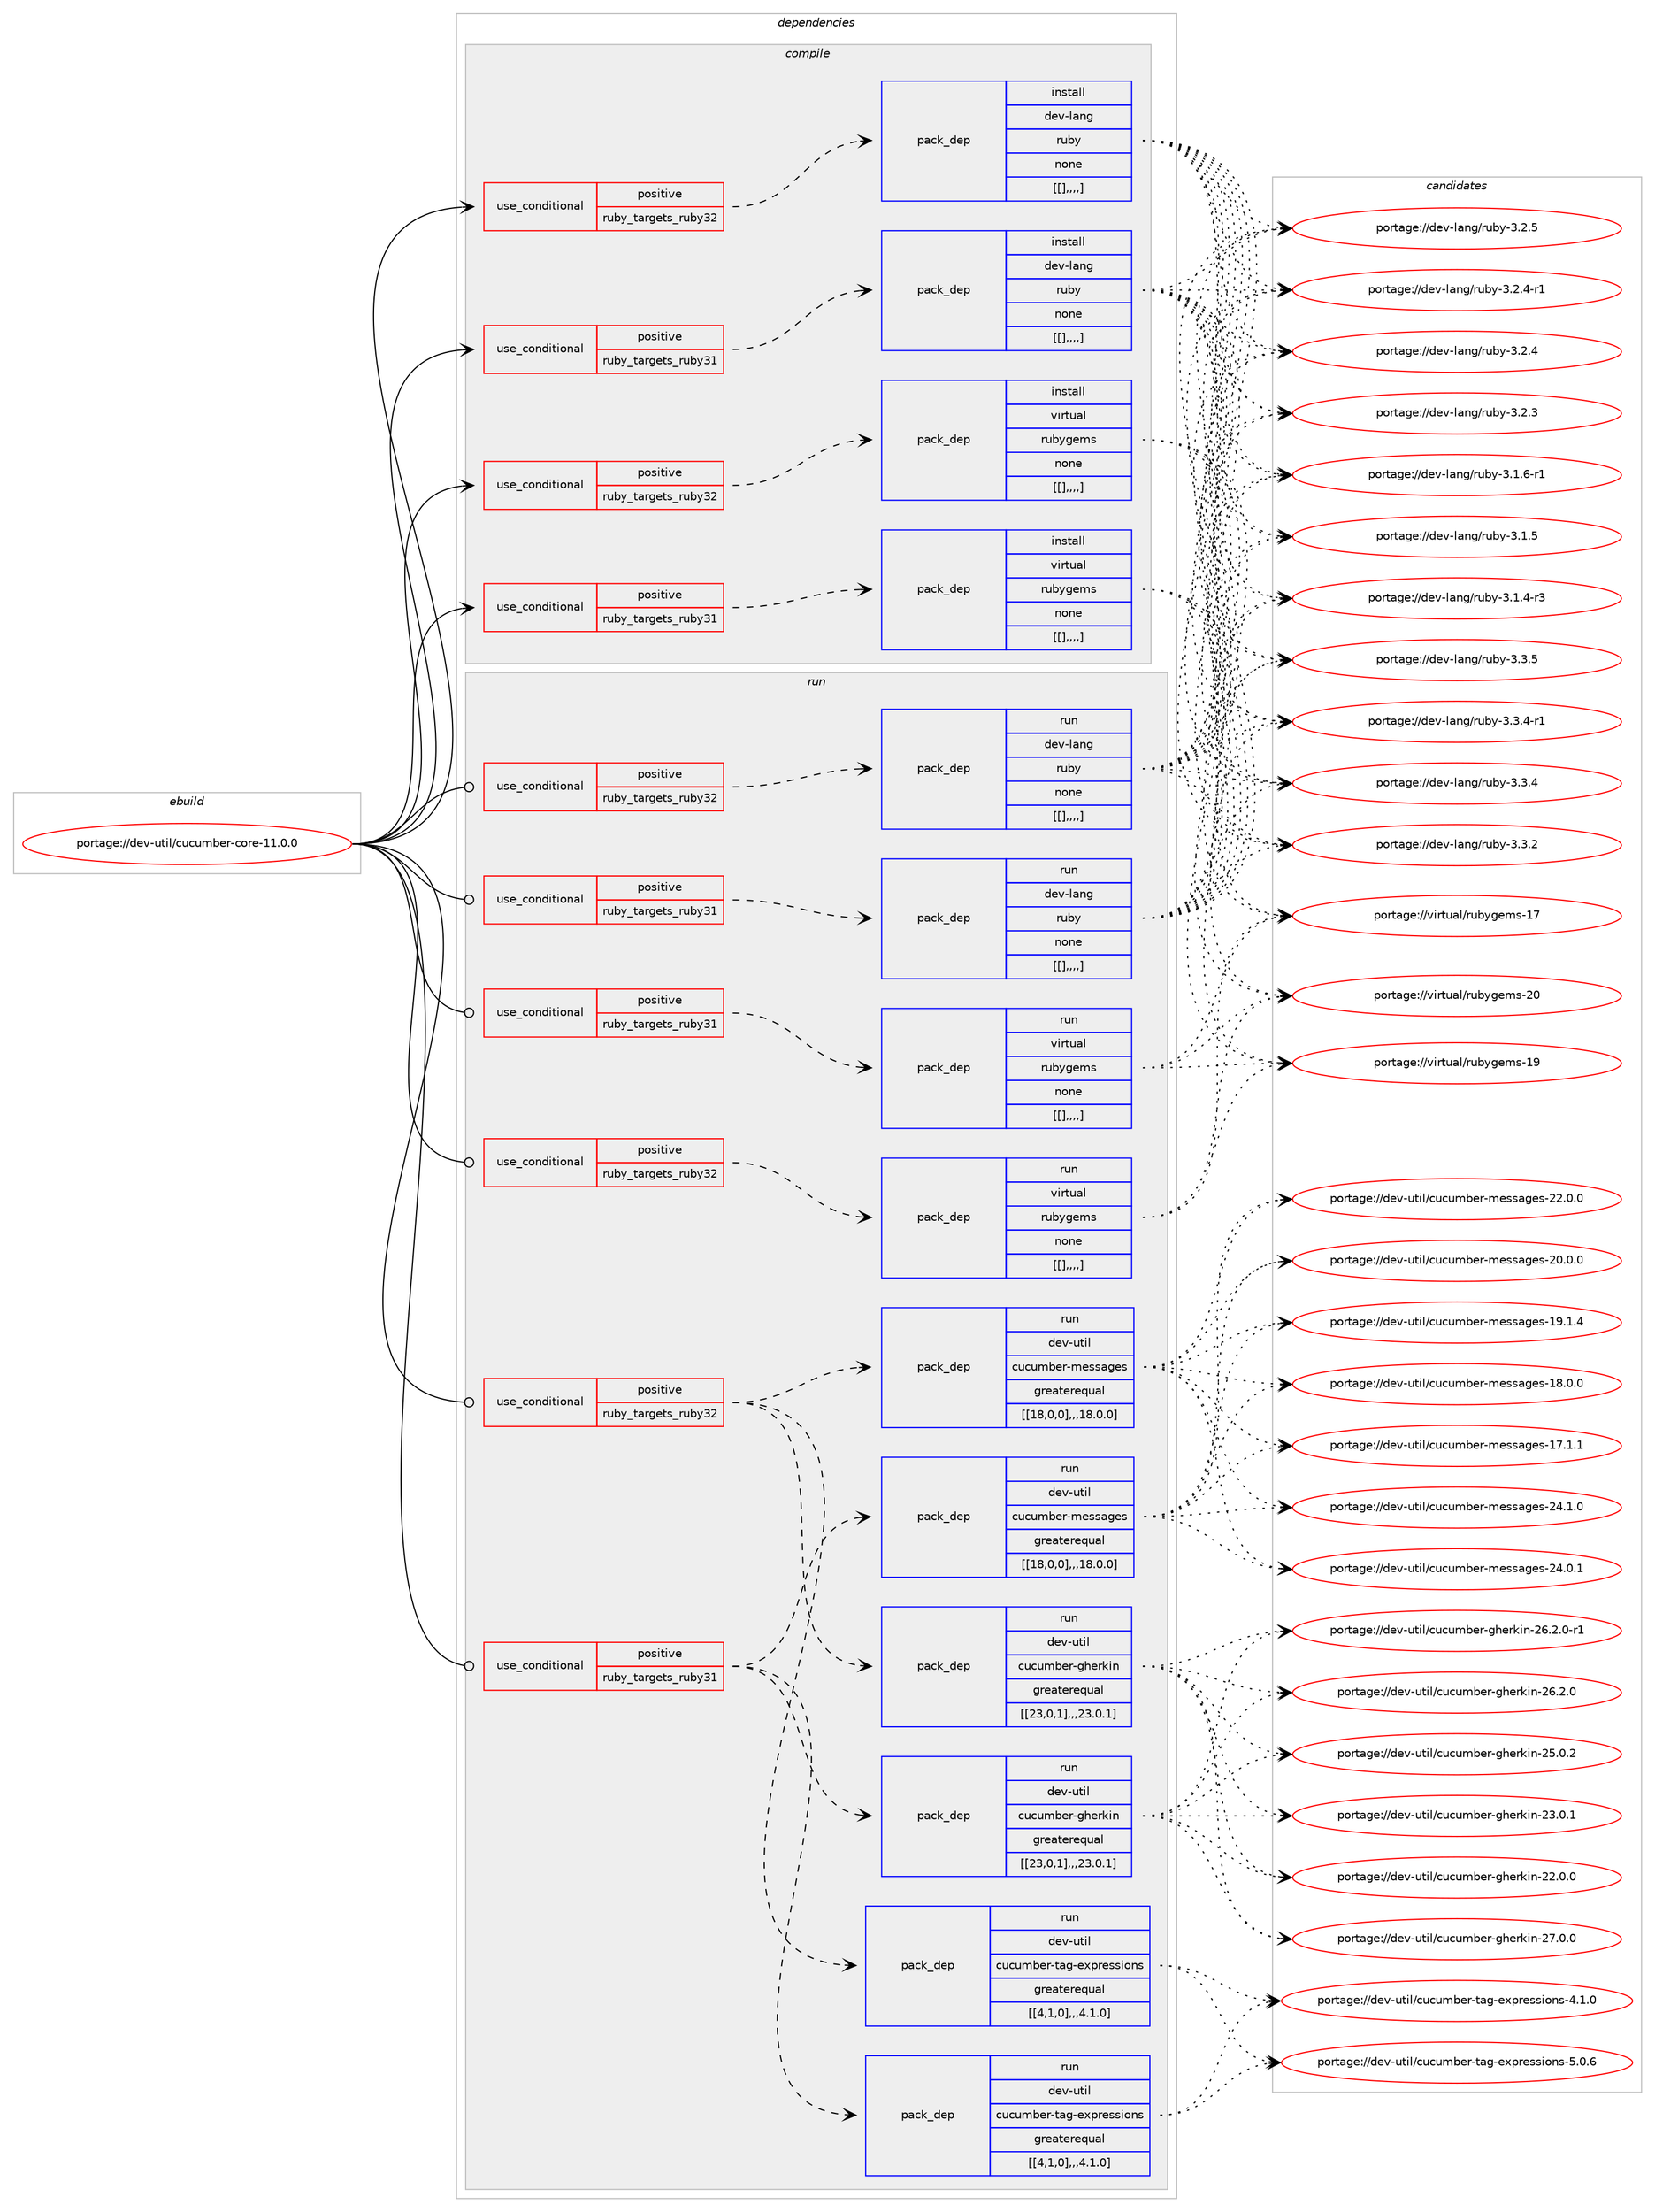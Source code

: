 digraph prolog {

# *************
# Graph options
# *************

newrank=true;
concentrate=true;
compound=true;
graph [rankdir=LR,fontname=Helvetica,fontsize=10,ranksep=1.5];#, ranksep=2.5, nodesep=0.2];
edge  [arrowhead=vee];
node  [fontname=Helvetica,fontsize=10];

# **********
# The ebuild
# **********

subgraph cluster_leftcol {
color=gray;
label=<<i>ebuild</i>>;
id [label="portage://dev-util/cucumber-core-11.0.0", color=red, width=4, href="../dev-util/cucumber-core-11.0.0.svg"];
}

# ****************
# The dependencies
# ****************

subgraph cluster_midcol {
color=gray;
label=<<i>dependencies</i>>;
subgraph cluster_compile {
fillcolor="#eeeeee";
style=filled;
label=<<i>compile</i>>;
subgraph cond61516 {
dependency216394 [label=<<TABLE BORDER="0" CELLBORDER="1" CELLSPACING="0" CELLPADDING="4"><TR><TD ROWSPAN="3" CELLPADDING="10">use_conditional</TD></TR><TR><TD>positive</TD></TR><TR><TD>ruby_targets_ruby31</TD></TR></TABLE>>, shape=none, color=red];
subgraph pack153482 {
dependency216395 [label=<<TABLE BORDER="0" CELLBORDER="1" CELLSPACING="0" CELLPADDING="4" WIDTH="220"><TR><TD ROWSPAN="6" CELLPADDING="30">pack_dep</TD></TR><TR><TD WIDTH="110">install</TD></TR><TR><TD>dev-lang</TD></TR><TR><TD>ruby</TD></TR><TR><TD>none</TD></TR><TR><TD>[[],,,,]</TD></TR></TABLE>>, shape=none, color=blue];
}
dependency216394:e -> dependency216395:w [weight=20,style="dashed",arrowhead="vee"];
}
id:e -> dependency216394:w [weight=20,style="solid",arrowhead="vee"];
subgraph cond61517 {
dependency216396 [label=<<TABLE BORDER="0" CELLBORDER="1" CELLSPACING="0" CELLPADDING="4"><TR><TD ROWSPAN="3" CELLPADDING="10">use_conditional</TD></TR><TR><TD>positive</TD></TR><TR><TD>ruby_targets_ruby31</TD></TR></TABLE>>, shape=none, color=red];
subgraph pack153483 {
dependency216397 [label=<<TABLE BORDER="0" CELLBORDER="1" CELLSPACING="0" CELLPADDING="4" WIDTH="220"><TR><TD ROWSPAN="6" CELLPADDING="30">pack_dep</TD></TR><TR><TD WIDTH="110">install</TD></TR><TR><TD>virtual</TD></TR><TR><TD>rubygems</TD></TR><TR><TD>none</TD></TR><TR><TD>[[],,,,]</TD></TR></TABLE>>, shape=none, color=blue];
}
dependency216396:e -> dependency216397:w [weight=20,style="dashed",arrowhead="vee"];
}
id:e -> dependency216396:w [weight=20,style="solid",arrowhead="vee"];
subgraph cond61518 {
dependency216398 [label=<<TABLE BORDER="0" CELLBORDER="1" CELLSPACING="0" CELLPADDING="4"><TR><TD ROWSPAN="3" CELLPADDING="10">use_conditional</TD></TR><TR><TD>positive</TD></TR><TR><TD>ruby_targets_ruby32</TD></TR></TABLE>>, shape=none, color=red];
subgraph pack153484 {
dependency216399 [label=<<TABLE BORDER="0" CELLBORDER="1" CELLSPACING="0" CELLPADDING="4" WIDTH="220"><TR><TD ROWSPAN="6" CELLPADDING="30">pack_dep</TD></TR><TR><TD WIDTH="110">install</TD></TR><TR><TD>dev-lang</TD></TR><TR><TD>ruby</TD></TR><TR><TD>none</TD></TR><TR><TD>[[],,,,]</TD></TR></TABLE>>, shape=none, color=blue];
}
dependency216398:e -> dependency216399:w [weight=20,style="dashed",arrowhead="vee"];
}
id:e -> dependency216398:w [weight=20,style="solid",arrowhead="vee"];
subgraph cond61519 {
dependency216400 [label=<<TABLE BORDER="0" CELLBORDER="1" CELLSPACING="0" CELLPADDING="4"><TR><TD ROWSPAN="3" CELLPADDING="10">use_conditional</TD></TR><TR><TD>positive</TD></TR><TR><TD>ruby_targets_ruby32</TD></TR></TABLE>>, shape=none, color=red];
subgraph pack153485 {
dependency216401 [label=<<TABLE BORDER="0" CELLBORDER="1" CELLSPACING="0" CELLPADDING="4" WIDTH="220"><TR><TD ROWSPAN="6" CELLPADDING="30">pack_dep</TD></TR><TR><TD WIDTH="110">install</TD></TR><TR><TD>virtual</TD></TR><TR><TD>rubygems</TD></TR><TR><TD>none</TD></TR><TR><TD>[[],,,,]</TD></TR></TABLE>>, shape=none, color=blue];
}
dependency216400:e -> dependency216401:w [weight=20,style="dashed",arrowhead="vee"];
}
id:e -> dependency216400:w [weight=20,style="solid",arrowhead="vee"];
}
subgraph cluster_compileandrun {
fillcolor="#eeeeee";
style=filled;
label=<<i>compile and run</i>>;
}
subgraph cluster_run {
fillcolor="#eeeeee";
style=filled;
label=<<i>run</i>>;
subgraph cond61520 {
dependency216402 [label=<<TABLE BORDER="0" CELLBORDER="1" CELLSPACING="0" CELLPADDING="4"><TR><TD ROWSPAN="3" CELLPADDING="10">use_conditional</TD></TR><TR><TD>positive</TD></TR><TR><TD>ruby_targets_ruby31</TD></TR></TABLE>>, shape=none, color=red];
subgraph pack153486 {
dependency216403 [label=<<TABLE BORDER="0" CELLBORDER="1" CELLSPACING="0" CELLPADDING="4" WIDTH="220"><TR><TD ROWSPAN="6" CELLPADDING="30">pack_dep</TD></TR><TR><TD WIDTH="110">run</TD></TR><TR><TD>dev-lang</TD></TR><TR><TD>ruby</TD></TR><TR><TD>none</TD></TR><TR><TD>[[],,,,]</TD></TR></TABLE>>, shape=none, color=blue];
}
dependency216402:e -> dependency216403:w [weight=20,style="dashed",arrowhead="vee"];
}
id:e -> dependency216402:w [weight=20,style="solid",arrowhead="odot"];
subgraph cond61521 {
dependency216404 [label=<<TABLE BORDER="0" CELLBORDER="1" CELLSPACING="0" CELLPADDING="4"><TR><TD ROWSPAN="3" CELLPADDING="10">use_conditional</TD></TR><TR><TD>positive</TD></TR><TR><TD>ruby_targets_ruby31</TD></TR></TABLE>>, shape=none, color=red];
subgraph pack153487 {
dependency216405 [label=<<TABLE BORDER="0" CELLBORDER="1" CELLSPACING="0" CELLPADDING="4" WIDTH="220"><TR><TD ROWSPAN="6" CELLPADDING="30">pack_dep</TD></TR><TR><TD WIDTH="110">run</TD></TR><TR><TD>dev-util</TD></TR><TR><TD>cucumber-gherkin</TD></TR><TR><TD>greaterequal</TD></TR><TR><TD>[[23,0,1],,,23.0.1]</TD></TR></TABLE>>, shape=none, color=blue];
}
dependency216404:e -> dependency216405:w [weight=20,style="dashed",arrowhead="vee"];
subgraph pack153488 {
dependency216406 [label=<<TABLE BORDER="0" CELLBORDER="1" CELLSPACING="0" CELLPADDING="4" WIDTH="220"><TR><TD ROWSPAN="6" CELLPADDING="30">pack_dep</TD></TR><TR><TD WIDTH="110">run</TD></TR><TR><TD>dev-util</TD></TR><TR><TD>cucumber-messages</TD></TR><TR><TD>greaterequal</TD></TR><TR><TD>[[18,0,0],,,18.0.0]</TD></TR></TABLE>>, shape=none, color=blue];
}
dependency216404:e -> dependency216406:w [weight=20,style="dashed",arrowhead="vee"];
subgraph pack153489 {
dependency216407 [label=<<TABLE BORDER="0" CELLBORDER="1" CELLSPACING="0" CELLPADDING="4" WIDTH="220"><TR><TD ROWSPAN="6" CELLPADDING="30">pack_dep</TD></TR><TR><TD WIDTH="110">run</TD></TR><TR><TD>dev-util</TD></TR><TR><TD>cucumber-tag-expressions</TD></TR><TR><TD>greaterequal</TD></TR><TR><TD>[[4,1,0],,,4.1.0]</TD></TR></TABLE>>, shape=none, color=blue];
}
dependency216404:e -> dependency216407:w [weight=20,style="dashed",arrowhead="vee"];
}
id:e -> dependency216404:w [weight=20,style="solid",arrowhead="odot"];
subgraph cond61522 {
dependency216408 [label=<<TABLE BORDER="0" CELLBORDER="1" CELLSPACING="0" CELLPADDING="4"><TR><TD ROWSPAN="3" CELLPADDING="10">use_conditional</TD></TR><TR><TD>positive</TD></TR><TR><TD>ruby_targets_ruby31</TD></TR></TABLE>>, shape=none, color=red];
subgraph pack153490 {
dependency216409 [label=<<TABLE BORDER="0" CELLBORDER="1" CELLSPACING="0" CELLPADDING="4" WIDTH="220"><TR><TD ROWSPAN="6" CELLPADDING="30">pack_dep</TD></TR><TR><TD WIDTH="110">run</TD></TR><TR><TD>virtual</TD></TR><TR><TD>rubygems</TD></TR><TR><TD>none</TD></TR><TR><TD>[[],,,,]</TD></TR></TABLE>>, shape=none, color=blue];
}
dependency216408:e -> dependency216409:w [weight=20,style="dashed",arrowhead="vee"];
}
id:e -> dependency216408:w [weight=20,style="solid",arrowhead="odot"];
subgraph cond61523 {
dependency216410 [label=<<TABLE BORDER="0" CELLBORDER="1" CELLSPACING="0" CELLPADDING="4"><TR><TD ROWSPAN="3" CELLPADDING="10">use_conditional</TD></TR><TR><TD>positive</TD></TR><TR><TD>ruby_targets_ruby32</TD></TR></TABLE>>, shape=none, color=red];
subgraph pack153491 {
dependency216411 [label=<<TABLE BORDER="0" CELLBORDER="1" CELLSPACING="0" CELLPADDING="4" WIDTH="220"><TR><TD ROWSPAN="6" CELLPADDING="30">pack_dep</TD></TR><TR><TD WIDTH="110">run</TD></TR><TR><TD>dev-lang</TD></TR><TR><TD>ruby</TD></TR><TR><TD>none</TD></TR><TR><TD>[[],,,,]</TD></TR></TABLE>>, shape=none, color=blue];
}
dependency216410:e -> dependency216411:w [weight=20,style="dashed",arrowhead="vee"];
}
id:e -> dependency216410:w [weight=20,style="solid",arrowhead="odot"];
subgraph cond61524 {
dependency216412 [label=<<TABLE BORDER="0" CELLBORDER="1" CELLSPACING="0" CELLPADDING="4"><TR><TD ROWSPAN="3" CELLPADDING="10">use_conditional</TD></TR><TR><TD>positive</TD></TR><TR><TD>ruby_targets_ruby32</TD></TR></TABLE>>, shape=none, color=red];
subgraph pack153492 {
dependency216413 [label=<<TABLE BORDER="0" CELLBORDER="1" CELLSPACING="0" CELLPADDING="4" WIDTH="220"><TR><TD ROWSPAN="6" CELLPADDING="30">pack_dep</TD></TR><TR><TD WIDTH="110">run</TD></TR><TR><TD>dev-util</TD></TR><TR><TD>cucumber-gherkin</TD></TR><TR><TD>greaterequal</TD></TR><TR><TD>[[23,0,1],,,23.0.1]</TD></TR></TABLE>>, shape=none, color=blue];
}
dependency216412:e -> dependency216413:w [weight=20,style="dashed",arrowhead="vee"];
subgraph pack153493 {
dependency216414 [label=<<TABLE BORDER="0" CELLBORDER="1" CELLSPACING="0" CELLPADDING="4" WIDTH="220"><TR><TD ROWSPAN="6" CELLPADDING="30">pack_dep</TD></TR><TR><TD WIDTH="110">run</TD></TR><TR><TD>dev-util</TD></TR><TR><TD>cucumber-messages</TD></TR><TR><TD>greaterequal</TD></TR><TR><TD>[[18,0,0],,,18.0.0]</TD></TR></TABLE>>, shape=none, color=blue];
}
dependency216412:e -> dependency216414:w [weight=20,style="dashed",arrowhead="vee"];
subgraph pack153494 {
dependency216415 [label=<<TABLE BORDER="0" CELLBORDER="1" CELLSPACING="0" CELLPADDING="4" WIDTH="220"><TR><TD ROWSPAN="6" CELLPADDING="30">pack_dep</TD></TR><TR><TD WIDTH="110">run</TD></TR><TR><TD>dev-util</TD></TR><TR><TD>cucumber-tag-expressions</TD></TR><TR><TD>greaterequal</TD></TR><TR><TD>[[4,1,0],,,4.1.0]</TD></TR></TABLE>>, shape=none, color=blue];
}
dependency216412:e -> dependency216415:w [weight=20,style="dashed",arrowhead="vee"];
}
id:e -> dependency216412:w [weight=20,style="solid",arrowhead="odot"];
subgraph cond61525 {
dependency216416 [label=<<TABLE BORDER="0" CELLBORDER="1" CELLSPACING="0" CELLPADDING="4"><TR><TD ROWSPAN="3" CELLPADDING="10">use_conditional</TD></TR><TR><TD>positive</TD></TR><TR><TD>ruby_targets_ruby32</TD></TR></TABLE>>, shape=none, color=red];
subgraph pack153495 {
dependency216417 [label=<<TABLE BORDER="0" CELLBORDER="1" CELLSPACING="0" CELLPADDING="4" WIDTH="220"><TR><TD ROWSPAN="6" CELLPADDING="30">pack_dep</TD></TR><TR><TD WIDTH="110">run</TD></TR><TR><TD>virtual</TD></TR><TR><TD>rubygems</TD></TR><TR><TD>none</TD></TR><TR><TD>[[],,,,]</TD></TR></TABLE>>, shape=none, color=blue];
}
dependency216416:e -> dependency216417:w [weight=20,style="dashed",arrowhead="vee"];
}
id:e -> dependency216416:w [weight=20,style="solid",arrowhead="odot"];
}
}

# **************
# The candidates
# **************

subgraph cluster_choices {
rank=same;
color=gray;
label=<<i>candidates</i>>;

subgraph choice153482 {
color=black;
nodesep=1;
choice10010111845108971101034711411798121455146514653 [label="portage://dev-lang/ruby-3.3.5", color=red, width=4,href="../dev-lang/ruby-3.3.5.svg"];
choice100101118451089711010347114117981214551465146524511449 [label="portage://dev-lang/ruby-3.3.4-r1", color=red, width=4,href="../dev-lang/ruby-3.3.4-r1.svg"];
choice10010111845108971101034711411798121455146514652 [label="portage://dev-lang/ruby-3.3.4", color=red, width=4,href="../dev-lang/ruby-3.3.4.svg"];
choice10010111845108971101034711411798121455146514650 [label="portage://dev-lang/ruby-3.3.2", color=red, width=4,href="../dev-lang/ruby-3.3.2.svg"];
choice10010111845108971101034711411798121455146504653 [label="portage://dev-lang/ruby-3.2.5", color=red, width=4,href="../dev-lang/ruby-3.2.5.svg"];
choice100101118451089711010347114117981214551465046524511449 [label="portage://dev-lang/ruby-3.2.4-r1", color=red, width=4,href="../dev-lang/ruby-3.2.4-r1.svg"];
choice10010111845108971101034711411798121455146504652 [label="portage://dev-lang/ruby-3.2.4", color=red, width=4,href="../dev-lang/ruby-3.2.4.svg"];
choice10010111845108971101034711411798121455146504651 [label="portage://dev-lang/ruby-3.2.3", color=red, width=4,href="../dev-lang/ruby-3.2.3.svg"];
choice100101118451089711010347114117981214551464946544511449 [label="portage://dev-lang/ruby-3.1.6-r1", color=red, width=4,href="../dev-lang/ruby-3.1.6-r1.svg"];
choice10010111845108971101034711411798121455146494653 [label="portage://dev-lang/ruby-3.1.5", color=red, width=4,href="../dev-lang/ruby-3.1.5.svg"];
choice100101118451089711010347114117981214551464946524511451 [label="portage://dev-lang/ruby-3.1.4-r3", color=red, width=4,href="../dev-lang/ruby-3.1.4-r3.svg"];
dependency216395:e -> choice10010111845108971101034711411798121455146514653:w [style=dotted,weight="100"];
dependency216395:e -> choice100101118451089711010347114117981214551465146524511449:w [style=dotted,weight="100"];
dependency216395:e -> choice10010111845108971101034711411798121455146514652:w [style=dotted,weight="100"];
dependency216395:e -> choice10010111845108971101034711411798121455146514650:w [style=dotted,weight="100"];
dependency216395:e -> choice10010111845108971101034711411798121455146504653:w [style=dotted,weight="100"];
dependency216395:e -> choice100101118451089711010347114117981214551465046524511449:w [style=dotted,weight="100"];
dependency216395:e -> choice10010111845108971101034711411798121455146504652:w [style=dotted,weight="100"];
dependency216395:e -> choice10010111845108971101034711411798121455146504651:w [style=dotted,weight="100"];
dependency216395:e -> choice100101118451089711010347114117981214551464946544511449:w [style=dotted,weight="100"];
dependency216395:e -> choice10010111845108971101034711411798121455146494653:w [style=dotted,weight="100"];
dependency216395:e -> choice100101118451089711010347114117981214551464946524511451:w [style=dotted,weight="100"];
}
subgraph choice153483 {
color=black;
nodesep=1;
choice118105114116117971084711411798121103101109115455048 [label="portage://virtual/rubygems-20", color=red, width=4,href="../virtual/rubygems-20.svg"];
choice118105114116117971084711411798121103101109115454957 [label="portage://virtual/rubygems-19", color=red, width=4,href="../virtual/rubygems-19.svg"];
choice118105114116117971084711411798121103101109115454955 [label="portage://virtual/rubygems-17", color=red, width=4,href="../virtual/rubygems-17.svg"];
dependency216397:e -> choice118105114116117971084711411798121103101109115455048:w [style=dotted,weight="100"];
dependency216397:e -> choice118105114116117971084711411798121103101109115454957:w [style=dotted,weight="100"];
dependency216397:e -> choice118105114116117971084711411798121103101109115454955:w [style=dotted,weight="100"];
}
subgraph choice153484 {
color=black;
nodesep=1;
choice10010111845108971101034711411798121455146514653 [label="portage://dev-lang/ruby-3.3.5", color=red, width=4,href="../dev-lang/ruby-3.3.5.svg"];
choice100101118451089711010347114117981214551465146524511449 [label="portage://dev-lang/ruby-3.3.4-r1", color=red, width=4,href="../dev-lang/ruby-3.3.4-r1.svg"];
choice10010111845108971101034711411798121455146514652 [label="portage://dev-lang/ruby-3.3.4", color=red, width=4,href="../dev-lang/ruby-3.3.4.svg"];
choice10010111845108971101034711411798121455146514650 [label="portage://dev-lang/ruby-3.3.2", color=red, width=4,href="../dev-lang/ruby-3.3.2.svg"];
choice10010111845108971101034711411798121455146504653 [label="portage://dev-lang/ruby-3.2.5", color=red, width=4,href="../dev-lang/ruby-3.2.5.svg"];
choice100101118451089711010347114117981214551465046524511449 [label="portage://dev-lang/ruby-3.2.4-r1", color=red, width=4,href="../dev-lang/ruby-3.2.4-r1.svg"];
choice10010111845108971101034711411798121455146504652 [label="portage://dev-lang/ruby-3.2.4", color=red, width=4,href="../dev-lang/ruby-3.2.4.svg"];
choice10010111845108971101034711411798121455146504651 [label="portage://dev-lang/ruby-3.2.3", color=red, width=4,href="../dev-lang/ruby-3.2.3.svg"];
choice100101118451089711010347114117981214551464946544511449 [label="portage://dev-lang/ruby-3.1.6-r1", color=red, width=4,href="../dev-lang/ruby-3.1.6-r1.svg"];
choice10010111845108971101034711411798121455146494653 [label="portage://dev-lang/ruby-3.1.5", color=red, width=4,href="../dev-lang/ruby-3.1.5.svg"];
choice100101118451089711010347114117981214551464946524511451 [label="portage://dev-lang/ruby-3.1.4-r3", color=red, width=4,href="../dev-lang/ruby-3.1.4-r3.svg"];
dependency216399:e -> choice10010111845108971101034711411798121455146514653:w [style=dotted,weight="100"];
dependency216399:e -> choice100101118451089711010347114117981214551465146524511449:w [style=dotted,weight="100"];
dependency216399:e -> choice10010111845108971101034711411798121455146514652:w [style=dotted,weight="100"];
dependency216399:e -> choice10010111845108971101034711411798121455146514650:w [style=dotted,weight="100"];
dependency216399:e -> choice10010111845108971101034711411798121455146504653:w [style=dotted,weight="100"];
dependency216399:e -> choice100101118451089711010347114117981214551465046524511449:w [style=dotted,weight="100"];
dependency216399:e -> choice10010111845108971101034711411798121455146504652:w [style=dotted,weight="100"];
dependency216399:e -> choice10010111845108971101034711411798121455146504651:w [style=dotted,weight="100"];
dependency216399:e -> choice100101118451089711010347114117981214551464946544511449:w [style=dotted,weight="100"];
dependency216399:e -> choice10010111845108971101034711411798121455146494653:w [style=dotted,weight="100"];
dependency216399:e -> choice100101118451089711010347114117981214551464946524511451:w [style=dotted,weight="100"];
}
subgraph choice153485 {
color=black;
nodesep=1;
choice118105114116117971084711411798121103101109115455048 [label="portage://virtual/rubygems-20", color=red, width=4,href="../virtual/rubygems-20.svg"];
choice118105114116117971084711411798121103101109115454957 [label="portage://virtual/rubygems-19", color=red, width=4,href="../virtual/rubygems-19.svg"];
choice118105114116117971084711411798121103101109115454955 [label="portage://virtual/rubygems-17", color=red, width=4,href="../virtual/rubygems-17.svg"];
dependency216401:e -> choice118105114116117971084711411798121103101109115455048:w [style=dotted,weight="100"];
dependency216401:e -> choice118105114116117971084711411798121103101109115454957:w [style=dotted,weight="100"];
dependency216401:e -> choice118105114116117971084711411798121103101109115454955:w [style=dotted,weight="100"];
}
subgraph choice153486 {
color=black;
nodesep=1;
choice10010111845108971101034711411798121455146514653 [label="portage://dev-lang/ruby-3.3.5", color=red, width=4,href="../dev-lang/ruby-3.3.5.svg"];
choice100101118451089711010347114117981214551465146524511449 [label="portage://dev-lang/ruby-3.3.4-r1", color=red, width=4,href="../dev-lang/ruby-3.3.4-r1.svg"];
choice10010111845108971101034711411798121455146514652 [label="portage://dev-lang/ruby-3.3.4", color=red, width=4,href="../dev-lang/ruby-3.3.4.svg"];
choice10010111845108971101034711411798121455146514650 [label="portage://dev-lang/ruby-3.3.2", color=red, width=4,href="../dev-lang/ruby-3.3.2.svg"];
choice10010111845108971101034711411798121455146504653 [label="portage://dev-lang/ruby-3.2.5", color=red, width=4,href="../dev-lang/ruby-3.2.5.svg"];
choice100101118451089711010347114117981214551465046524511449 [label="portage://dev-lang/ruby-3.2.4-r1", color=red, width=4,href="../dev-lang/ruby-3.2.4-r1.svg"];
choice10010111845108971101034711411798121455146504652 [label="portage://dev-lang/ruby-3.2.4", color=red, width=4,href="../dev-lang/ruby-3.2.4.svg"];
choice10010111845108971101034711411798121455146504651 [label="portage://dev-lang/ruby-3.2.3", color=red, width=4,href="../dev-lang/ruby-3.2.3.svg"];
choice100101118451089711010347114117981214551464946544511449 [label="portage://dev-lang/ruby-3.1.6-r1", color=red, width=4,href="../dev-lang/ruby-3.1.6-r1.svg"];
choice10010111845108971101034711411798121455146494653 [label="portage://dev-lang/ruby-3.1.5", color=red, width=4,href="../dev-lang/ruby-3.1.5.svg"];
choice100101118451089711010347114117981214551464946524511451 [label="portage://dev-lang/ruby-3.1.4-r3", color=red, width=4,href="../dev-lang/ruby-3.1.4-r3.svg"];
dependency216403:e -> choice10010111845108971101034711411798121455146514653:w [style=dotted,weight="100"];
dependency216403:e -> choice100101118451089711010347114117981214551465146524511449:w [style=dotted,weight="100"];
dependency216403:e -> choice10010111845108971101034711411798121455146514652:w [style=dotted,weight="100"];
dependency216403:e -> choice10010111845108971101034711411798121455146514650:w [style=dotted,weight="100"];
dependency216403:e -> choice10010111845108971101034711411798121455146504653:w [style=dotted,weight="100"];
dependency216403:e -> choice100101118451089711010347114117981214551465046524511449:w [style=dotted,weight="100"];
dependency216403:e -> choice10010111845108971101034711411798121455146504652:w [style=dotted,weight="100"];
dependency216403:e -> choice10010111845108971101034711411798121455146504651:w [style=dotted,weight="100"];
dependency216403:e -> choice100101118451089711010347114117981214551464946544511449:w [style=dotted,weight="100"];
dependency216403:e -> choice10010111845108971101034711411798121455146494653:w [style=dotted,weight="100"];
dependency216403:e -> choice100101118451089711010347114117981214551464946524511451:w [style=dotted,weight="100"];
}
subgraph choice153487 {
color=black;
nodesep=1;
choice10010111845117116105108479911799117109981011144510310410111410710511045505546484648 [label="portage://dev-util/cucumber-gherkin-27.0.0", color=red, width=4,href="../dev-util/cucumber-gherkin-27.0.0.svg"];
choice100101118451171161051084799117991171099810111445103104101114107105110455054465046484511449 [label="portage://dev-util/cucumber-gherkin-26.2.0-r1", color=red, width=4,href="../dev-util/cucumber-gherkin-26.2.0-r1.svg"];
choice10010111845117116105108479911799117109981011144510310410111410710511045505446504648 [label="portage://dev-util/cucumber-gherkin-26.2.0", color=red, width=4,href="../dev-util/cucumber-gherkin-26.2.0.svg"];
choice10010111845117116105108479911799117109981011144510310410111410710511045505346484650 [label="portage://dev-util/cucumber-gherkin-25.0.2", color=red, width=4,href="../dev-util/cucumber-gherkin-25.0.2.svg"];
choice10010111845117116105108479911799117109981011144510310410111410710511045505146484649 [label="portage://dev-util/cucumber-gherkin-23.0.1", color=red, width=4,href="../dev-util/cucumber-gherkin-23.0.1.svg"];
choice10010111845117116105108479911799117109981011144510310410111410710511045505046484648 [label="portage://dev-util/cucumber-gherkin-22.0.0", color=red, width=4,href="../dev-util/cucumber-gherkin-22.0.0.svg"];
dependency216405:e -> choice10010111845117116105108479911799117109981011144510310410111410710511045505546484648:w [style=dotted,weight="100"];
dependency216405:e -> choice100101118451171161051084799117991171099810111445103104101114107105110455054465046484511449:w [style=dotted,weight="100"];
dependency216405:e -> choice10010111845117116105108479911799117109981011144510310410111410710511045505446504648:w [style=dotted,weight="100"];
dependency216405:e -> choice10010111845117116105108479911799117109981011144510310410111410710511045505346484650:w [style=dotted,weight="100"];
dependency216405:e -> choice10010111845117116105108479911799117109981011144510310410111410710511045505146484649:w [style=dotted,weight="100"];
dependency216405:e -> choice10010111845117116105108479911799117109981011144510310410111410710511045505046484648:w [style=dotted,weight="100"];
}
subgraph choice153488 {
color=black;
nodesep=1;
choice1001011184511711610510847991179911710998101114451091011151159710310111545505246494648 [label="portage://dev-util/cucumber-messages-24.1.0", color=red, width=4,href="../dev-util/cucumber-messages-24.1.0.svg"];
choice1001011184511711610510847991179911710998101114451091011151159710310111545505246484649 [label="portage://dev-util/cucumber-messages-24.0.1", color=red, width=4,href="../dev-util/cucumber-messages-24.0.1.svg"];
choice1001011184511711610510847991179911710998101114451091011151159710310111545505046484648 [label="portage://dev-util/cucumber-messages-22.0.0", color=red, width=4,href="../dev-util/cucumber-messages-22.0.0.svg"];
choice1001011184511711610510847991179911710998101114451091011151159710310111545504846484648 [label="portage://dev-util/cucumber-messages-20.0.0", color=red, width=4,href="../dev-util/cucumber-messages-20.0.0.svg"];
choice1001011184511711610510847991179911710998101114451091011151159710310111545495746494652 [label="portage://dev-util/cucumber-messages-19.1.4", color=red, width=4,href="../dev-util/cucumber-messages-19.1.4.svg"];
choice1001011184511711610510847991179911710998101114451091011151159710310111545495646484648 [label="portage://dev-util/cucumber-messages-18.0.0", color=red, width=4,href="../dev-util/cucumber-messages-18.0.0.svg"];
choice1001011184511711610510847991179911710998101114451091011151159710310111545495546494649 [label="portage://dev-util/cucumber-messages-17.1.1", color=red, width=4,href="../dev-util/cucumber-messages-17.1.1.svg"];
dependency216406:e -> choice1001011184511711610510847991179911710998101114451091011151159710310111545505246494648:w [style=dotted,weight="100"];
dependency216406:e -> choice1001011184511711610510847991179911710998101114451091011151159710310111545505246484649:w [style=dotted,weight="100"];
dependency216406:e -> choice1001011184511711610510847991179911710998101114451091011151159710310111545505046484648:w [style=dotted,weight="100"];
dependency216406:e -> choice1001011184511711610510847991179911710998101114451091011151159710310111545504846484648:w [style=dotted,weight="100"];
dependency216406:e -> choice1001011184511711610510847991179911710998101114451091011151159710310111545495746494652:w [style=dotted,weight="100"];
dependency216406:e -> choice1001011184511711610510847991179911710998101114451091011151159710310111545495646484648:w [style=dotted,weight="100"];
dependency216406:e -> choice1001011184511711610510847991179911710998101114451091011151159710310111545495546494649:w [style=dotted,weight="100"];
}
subgraph choice153489 {
color=black;
nodesep=1;
choice1001011184511711610510847991179911710998101114451169710345101120112114101115115105111110115455346484654 [label="portage://dev-util/cucumber-tag-expressions-5.0.6", color=red, width=4,href="../dev-util/cucumber-tag-expressions-5.0.6.svg"];
choice1001011184511711610510847991179911710998101114451169710345101120112114101115115105111110115455246494648 [label="portage://dev-util/cucumber-tag-expressions-4.1.0", color=red, width=4,href="../dev-util/cucumber-tag-expressions-4.1.0.svg"];
dependency216407:e -> choice1001011184511711610510847991179911710998101114451169710345101120112114101115115105111110115455346484654:w [style=dotted,weight="100"];
dependency216407:e -> choice1001011184511711610510847991179911710998101114451169710345101120112114101115115105111110115455246494648:w [style=dotted,weight="100"];
}
subgraph choice153490 {
color=black;
nodesep=1;
choice118105114116117971084711411798121103101109115455048 [label="portage://virtual/rubygems-20", color=red, width=4,href="../virtual/rubygems-20.svg"];
choice118105114116117971084711411798121103101109115454957 [label="portage://virtual/rubygems-19", color=red, width=4,href="../virtual/rubygems-19.svg"];
choice118105114116117971084711411798121103101109115454955 [label="portage://virtual/rubygems-17", color=red, width=4,href="../virtual/rubygems-17.svg"];
dependency216409:e -> choice118105114116117971084711411798121103101109115455048:w [style=dotted,weight="100"];
dependency216409:e -> choice118105114116117971084711411798121103101109115454957:w [style=dotted,weight="100"];
dependency216409:e -> choice118105114116117971084711411798121103101109115454955:w [style=dotted,weight="100"];
}
subgraph choice153491 {
color=black;
nodesep=1;
choice10010111845108971101034711411798121455146514653 [label="portage://dev-lang/ruby-3.3.5", color=red, width=4,href="../dev-lang/ruby-3.3.5.svg"];
choice100101118451089711010347114117981214551465146524511449 [label="portage://dev-lang/ruby-3.3.4-r1", color=red, width=4,href="../dev-lang/ruby-3.3.4-r1.svg"];
choice10010111845108971101034711411798121455146514652 [label="portage://dev-lang/ruby-3.3.4", color=red, width=4,href="../dev-lang/ruby-3.3.4.svg"];
choice10010111845108971101034711411798121455146514650 [label="portage://dev-lang/ruby-3.3.2", color=red, width=4,href="../dev-lang/ruby-3.3.2.svg"];
choice10010111845108971101034711411798121455146504653 [label="portage://dev-lang/ruby-3.2.5", color=red, width=4,href="../dev-lang/ruby-3.2.5.svg"];
choice100101118451089711010347114117981214551465046524511449 [label="portage://dev-lang/ruby-3.2.4-r1", color=red, width=4,href="../dev-lang/ruby-3.2.4-r1.svg"];
choice10010111845108971101034711411798121455146504652 [label="portage://dev-lang/ruby-3.2.4", color=red, width=4,href="../dev-lang/ruby-3.2.4.svg"];
choice10010111845108971101034711411798121455146504651 [label="portage://dev-lang/ruby-3.2.3", color=red, width=4,href="../dev-lang/ruby-3.2.3.svg"];
choice100101118451089711010347114117981214551464946544511449 [label="portage://dev-lang/ruby-3.1.6-r1", color=red, width=4,href="../dev-lang/ruby-3.1.6-r1.svg"];
choice10010111845108971101034711411798121455146494653 [label="portage://dev-lang/ruby-3.1.5", color=red, width=4,href="../dev-lang/ruby-3.1.5.svg"];
choice100101118451089711010347114117981214551464946524511451 [label="portage://dev-lang/ruby-3.1.4-r3", color=red, width=4,href="../dev-lang/ruby-3.1.4-r3.svg"];
dependency216411:e -> choice10010111845108971101034711411798121455146514653:w [style=dotted,weight="100"];
dependency216411:e -> choice100101118451089711010347114117981214551465146524511449:w [style=dotted,weight="100"];
dependency216411:e -> choice10010111845108971101034711411798121455146514652:w [style=dotted,weight="100"];
dependency216411:e -> choice10010111845108971101034711411798121455146514650:w [style=dotted,weight="100"];
dependency216411:e -> choice10010111845108971101034711411798121455146504653:w [style=dotted,weight="100"];
dependency216411:e -> choice100101118451089711010347114117981214551465046524511449:w [style=dotted,weight="100"];
dependency216411:e -> choice10010111845108971101034711411798121455146504652:w [style=dotted,weight="100"];
dependency216411:e -> choice10010111845108971101034711411798121455146504651:w [style=dotted,weight="100"];
dependency216411:e -> choice100101118451089711010347114117981214551464946544511449:w [style=dotted,weight="100"];
dependency216411:e -> choice10010111845108971101034711411798121455146494653:w [style=dotted,weight="100"];
dependency216411:e -> choice100101118451089711010347114117981214551464946524511451:w [style=dotted,weight="100"];
}
subgraph choice153492 {
color=black;
nodesep=1;
choice10010111845117116105108479911799117109981011144510310410111410710511045505546484648 [label="portage://dev-util/cucumber-gherkin-27.0.0", color=red, width=4,href="../dev-util/cucumber-gherkin-27.0.0.svg"];
choice100101118451171161051084799117991171099810111445103104101114107105110455054465046484511449 [label="portage://dev-util/cucumber-gherkin-26.2.0-r1", color=red, width=4,href="../dev-util/cucumber-gherkin-26.2.0-r1.svg"];
choice10010111845117116105108479911799117109981011144510310410111410710511045505446504648 [label="portage://dev-util/cucumber-gherkin-26.2.0", color=red, width=4,href="../dev-util/cucumber-gherkin-26.2.0.svg"];
choice10010111845117116105108479911799117109981011144510310410111410710511045505346484650 [label="portage://dev-util/cucumber-gherkin-25.0.2", color=red, width=4,href="../dev-util/cucumber-gherkin-25.0.2.svg"];
choice10010111845117116105108479911799117109981011144510310410111410710511045505146484649 [label="portage://dev-util/cucumber-gherkin-23.0.1", color=red, width=4,href="../dev-util/cucumber-gherkin-23.0.1.svg"];
choice10010111845117116105108479911799117109981011144510310410111410710511045505046484648 [label="portage://dev-util/cucumber-gherkin-22.0.0", color=red, width=4,href="../dev-util/cucumber-gherkin-22.0.0.svg"];
dependency216413:e -> choice10010111845117116105108479911799117109981011144510310410111410710511045505546484648:w [style=dotted,weight="100"];
dependency216413:e -> choice100101118451171161051084799117991171099810111445103104101114107105110455054465046484511449:w [style=dotted,weight="100"];
dependency216413:e -> choice10010111845117116105108479911799117109981011144510310410111410710511045505446504648:w [style=dotted,weight="100"];
dependency216413:e -> choice10010111845117116105108479911799117109981011144510310410111410710511045505346484650:w [style=dotted,weight="100"];
dependency216413:e -> choice10010111845117116105108479911799117109981011144510310410111410710511045505146484649:w [style=dotted,weight="100"];
dependency216413:e -> choice10010111845117116105108479911799117109981011144510310410111410710511045505046484648:w [style=dotted,weight="100"];
}
subgraph choice153493 {
color=black;
nodesep=1;
choice1001011184511711610510847991179911710998101114451091011151159710310111545505246494648 [label="portage://dev-util/cucumber-messages-24.1.0", color=red, width=4,href="../dev-util/cucumber-messages-24.1.0.svg"];
choice1001011184511711610510847991179911710998101114451091011151159710310111545505246484649 [label="portage://dev-util/cucumber-messages-24.0.1", color=red, width=4,href="../dev-util/cucumber-messages-24.0.1.svg"];
choice1001011184511711610510847991179911710998101114451091011151159710310111545505046484648 [label="portage://dev-util/cucumber-messages-22.0.0", color=red, width=4,href="../dev-util/cucumber-messages-22.0.0.svg"];
choice1001011184511711610510847991179911710998101114451091011151159710310111545504846484648 [label="portage://dev-util/cucumber-messages-20.0.0", color=red, width=4,href="../dev-util/cucumber-messages-20.0.0.svg"];
choice1001011184511711610510847991179911710998101114451091011151159710310111545495746494652 [label="portage://dev-util/cucumber-messages-19.1.4", color=red, width=4,href="../dev-util/cucumber-messages-19.1.4.svg"];
choice1001011184511711610510847991179911710998101114451091011151159710310111545495646484648 [label="portage://dev-util/cucumber-messages-18.0.0", color=red, width=4,href="../dev-util/cucumber-messages-18.0.0.svg"];
choice1001011184511711610510847991179911710998101114451091011151159710310111545495546494649 [label="portage://dev-util/cucumber-messages-17.1.1", color=red, width=4,href="../dev-util/cucumber-messages-17.1.1.svg"];
dependency216414:e -> choice1001011184511711610510847991179911710998101114451091011151159710310111545505246494648:w [style=dotted,weight="100"];
dependency216414:e -> choice1001011184511711610510847991179911710998101114451091011151159710310111545505246484649:w [style=dotted,weight="100"];
dependency216414:e -> choice1001011184511711610510847991179911710998101114451091011151159710310111545505046484648:w [style=dotted,weight="100"];
dependency216414:e -> choice1001011184511711610510847991179911710998101114451091011151159710310111545504846484648:w [style=dotted,weight="100"];
dependency216414:e -> choice1001011184511711610510847991179911710998101114451091011151159710310111545495746494652:w [style=dotted,weight="100"];
dependency216414:e -> choice1001011184511711610510847991179911710998101114451091011151159710310111545495646484648:w [style=dotted,weight="100"];
dependency216414:e -> choice1001011184511711610510847991179911710998101114451091011151159710310111545495546494649:w [style=dotted,weight="100"];
}
subgraph choice153494 {
color=black;
nodesep=1;
choice1001011184511711610510847991179911710998101114451169710345101120112114101115115105111110115455346484654 [label="portage://dev-util/cucumber-tag-expressions-5.0.6", color=red, width=4,href="../dev-util/cucumber-tag-expressions-5.0.6.svg"];
choice1001011184511711610510847991179911710998101114451169710345101120112114101115115105111110115455246494648 [label="portage://dev-util/cucumber-tag-expressions-4.1.0", color=red, width=4,href="../dev-util/cucumber-tag-expressions-4.1.0.svg"];
dependency216415:e -> choice1001011184511711610510847991179911710998101114451169710345101120112114101115115105111110115455346484654:w [style=dotted,weight="100"];
dependency216415:e -> choice1001011184511711610510847991179911710998101114451169710345101120112114101115115105111110115455246494648:w [style=dotted,weight="100"];
}
subgraph choice153495 {
color=black;
nodesep=1;
choice118105114116117971084711411798121103101109115455048 [label="portage://virtual/rubygems-20", color=red, width=4,href="../virtual/rubygems-20.svg"];
choice118105114116117971084711411798121103101109115454957 [label="portage://virtual/rubygems-19", color=red, width=4,href="../virtual/rubygems-19.svg"];
choice118105114116117971084711411798121103101109115454955 [label="portage://virtual/rubygems-17", color=red, width=4,href="../virtual/rubygems-17.svg"];
dependency216417:e -> choice118105114116117971084711411798121103101109115455048:w [style=dotted,weight="100"];
dependency216417:e -> choice118105114116117971084711411798121103101109115454957:w [style=dotted,weight="100"];
dependency216417:e -> choice118105114116117971084711411798121103101109115454955:w [style=dotted,weight="100"];
}
}

}

